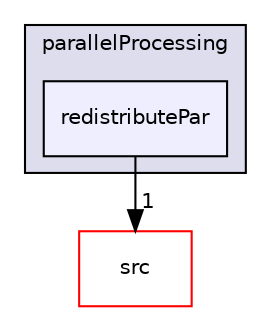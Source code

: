 digraph "applications/utilities/parallelProcessing/redistributePar" {
  bgcolor=transparent;
  compound=true
  node [ fontsize="10", fontname="Helvetica"];
  edge [ labelfontsize="10", labelfontname="Helvetica"];
  subgraph clusterdir_ea396705c8562a6ce4df648befe2c681 {
    graph [ bgcolor="#ddddee", pencolor="black", label="parallelProcessing" fontname="Helvetica", fontsize="10", URL="dir_ea396705c8562a6ce4df648befe2c681.html"]
  dir_bb0f68acec01d67bb9bce8864da0b3ad [shape=box, label="redistributePar", style="filled", fillcolor="#eeeeff", pencolor="black", URL="dir_bb0f68acec01d67bb9bce8864da0b3ad.html"];
  }
  dir_68267d1309a1af8e8297ef4c3efbcdba [shape=box label="src" color="red" URL="dir_68267d1309a1af8e8297ef4c3efbcdba.html"];
  dir_bb0f68acec01d67bb9bce8864da0b3ad->dir_68267d1309a1af8e8297ef4c3efbcdba [headlabel="1", labeldistance=1.5 headhref="dir_000622_000736.html"];
}
